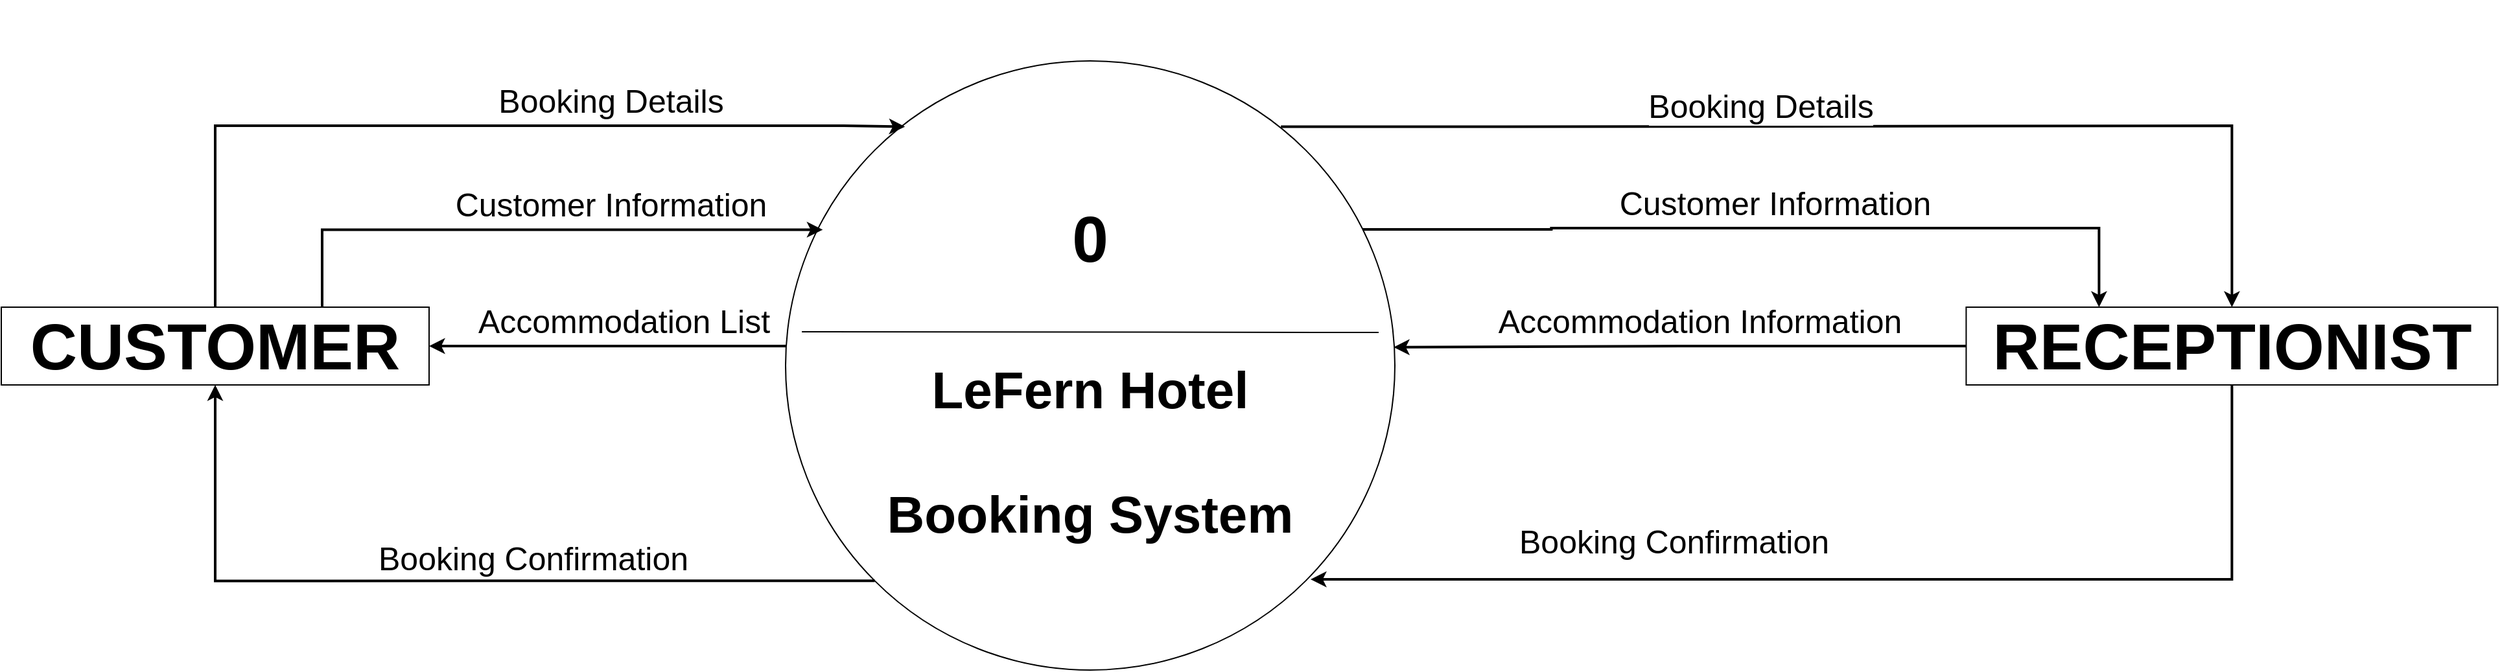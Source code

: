 <mxfile version="28.0.6">
  <diagram name="Page-1" id="ZS5uqBq5FHEG185RZTOK">
    <mxGraphModel dx="3730" dy="1458" grid="1" gridSize="10" guides="1" tooltips="1" connect="1" arrows="1" fold="1" page="1" pageScale="1" pageWidth="1400" pageHeight="850" math="0" shadow="0">
      <root>
        <mxCell id="0" />
        <mxCell id="1" parent="0" />
        <mxCell id="YE8lJ47Qktl7o4QcjA-D-14" value="" style="group" vertex="1" connectable="0" parent="1">
          <mxGeometry x="490" y="193" width="530" height="463.57" as="geometry" />
        </mxCell>
        <mxCell id="YE8lJ47Qktl7o4QcjA-D-16" value="" style="group" vertex="1" connectable="0" parent="YE8lJ47Qktl7o4QcjA-D-14">
          <mxGeometry y="-50" width="530" height="470" as="geometry" />
        </mxCell>
        <mxCell id="YE8lJ47Qktl7o4QcjA-D-19" value="" style="group" vertex="1" connectable="0" parent="YE8lJ47Qktl7o4QcjA-D-16">
          <mxGeometry x="-25" y="47" width="470" height="470" as="geometry" />
        </mxCell>
        <mxCell id="YE8lJ47Qktl7o4QcjA-D-1" value="" style="ellipse;whiteSpace=wrap;html=1;aspect=fixed;" vertex="1" parent="YE8lJ47Qktl7o4QcjA-D-19">
          <mxGeometry width="470" height="470" as="geometry" />
        </mxCell>
        <mxCell id="YE8lJ47Qktl7o4QcjA-D-2" value="" style="endArrow=none;html=1;rounded=0;entryX=0.958;entryY=0.311;entryDx=0;entryDy=0;entryPerimeter=0;" edge="1" parent="YE8lJ47Qktl7o4QcjA-D-19">
          <mxGeometry width="50" height="50" relative="1" as="geometry">
            <mxPoint x="12.53" y="209" as="sourcePoint" />
            <mxPoint x="457.473" y="209.498" as="targetPoint" />
          </mxGeometry>
        </mxCell>
        <mxCell id="YE8lJ47Qktl7o4QcjA-D-4" value="&lt;font style=&quot;font-size: 50px;&quot;&gt;0&lt;/font&gt;" style="text;html=1;align=center;verticalAlign=middle;whiteSpace=wrap;rounded=0;fontStyle=1" vertex="1" parent="YE8lJ47Qktl7o4QcjA-D-19">
          <mxGeometry x="210" y="127" width="50" height="20" as="geometry" />
        </mxCell>
        <mxCell id="YE8lJ47Qktl7o4QcjA-D-5" value="&lt;font style=&quot;font-size: 40px;&quot;&gt;&lt;b style=&quot;&quot;&gt;LeFern Hotel&lt;br&gt;&lt;br&gt;&lt;/b&gt;&lt;/font&gt;&lt;div&gt;&lt;font style=&quot;font-size: 40px;&quot;&gt;&lt;b style=&quot;&quot;&gt;Booking System&lt;/b&gt;&lt;/font&gt;&lt;/div&gt;" style="text;html=1;align=center;verticalAlign=middle;whiteSpace=wrap;rounded=0;" vertex="1" parent="YE8lJ47Qktl7o4QcjA-D-19">
          <mxGeometry x="41.25" y="237" width="387.5" height="127" as="geometry" />
        </mxCell>
        <mxCell id="YE8lJ47Qktl7o4QcjA-D-21" style="edgeStyle=orthogonalEdgeStyle;rounded=0;orthogonalLoop=1;jettySize=auto;html=1;exitX=0.75;exitY=0;exitDx=0;exitDy=0;strokeWidth=2;entryX=0.061;entryY=0.277;entryDx=0;entryDy=0;entryPerimeter=0;" edge="1" parent="1" source="YE8lJ47Qktl7o4QcjA-D-17" target="YE8lJ47Qktl7o4QcjA-D-1">
          <mxGeometry relative="1" as="geometry">
            <mxPoint x="480" y="350" as="targetPoint" />
            <Array as="points">
              <mxPoint x="108" y="320" />
            </Array>
          </mxGeometry>
        </mxCell>
        <mxCell id="YE8lJ47Qktl7o4QcjA-D-22" value="&lt;font style=&quot;font-size: 25px;&quot;&gt;Customer Information&lt;/font&gt;" style="edgeLabel;html=1;align=center;verticalAlign=middle;resizable=0;points=[];" vertex="1" connectable="0" parent="YE8lJ47Qktl7o4QcjA-D-21">
          <mxGeometry x="0.439" y="-4" relative="1" as="geometry">
            <mxPoint x="-39" y="-24" as="offset" />
          </mxGeometry>
        </mxCell>
        <mxCell id="YE8lJ47Qktl7o4QcjA-D-23" style="edgeStyle=orthogonalEdgeStyle;rounded=0;orthogonalLoop=1;jettySize=auto;html=1;exitX=0.5;exitY=0;exitDx=0;exitDy=0;strokeWidth=2;entryX=0.196;entryY=0.108;entryDx=0;entryDy=0;entryPerimeter=0;" edge="1" parent="1" source="YE8lJ47Qktl7o4QcjA-D-17" target="YE8lJ47Qktl7o4QcjA-D-1">
          <mxGeometry relative="1" as="geometry">
            <mxPoint x="510" y="280" as="targetPoint" />
            <Array as="points">
              <mxPoint x="25" y="240" />
              <mxPoint x="510" y="240" />
            </Array>
          </mxGeometry>
        </mxCell>
        <mxCell id="YE8lJ47Qktl7o4QcjA-D-17" value="&lt;b&gt;&lt;font style=&quot;font-size: 50px;&quot;&gt;CUSTOMER&lt;/font&gt;&lt;/b&gt;" style="rounded=0;whiteSpace=wrap;html=1;" vertex="1" parent="1">
          <mxGeometry x="-140" y="380" width="330" height="60" as="geometry" />
        </mxCell>
        <mxCell id="YE8lJ47Qktl7o4QcjA-D-34" style="edgeStyle=orthogonalEdgeStyle;rounded=0;orthogonalLoop=1;jettySize=auto;html=1;exitX=0.5;exitY=1;exitDx=0;exitDy=0;strokeWidth=2;" edge="1" parent="1" source="YE8lJ47Qktl7o4QcjA-D-20">
          <mxGeometry relative="1" as="geometry">
            <mxPoint x="870" y="590" as="targetPoint" />
            <Array as="points">
              <mxPoint x="1581" y="590" />
              <mxPoint x="916" y="590" />
            </Array>
          </mxGeometry>
        </mxCell>
        <mxCell id="YE8lJ47Qktl7o4QcjA-D-20" value="&lt;b&gt;&lt;font style=&quot;font-size: 50px;&quot;&gt;RECEPTIONIST&lt;/font&gt;&lt;/b&gt;" style="rounded=0;whiteSpace=wrap;html=1;" vertex="1" parent="1">
          <mxGeometry x="1375.71" y="380" width="410" height="60" as="geometry" />
        </mxCell>
        <mxCell id="YE8lJ47Qktl7o4QcjA-D-24" value="&lt;font style=&quot;font-size: 25px;&quot;&gt;Booking Details&lt;/font&gt;" style="text;html=1;align=center;verticalAlign=middle;resizable=0;points=[];autosize=1;strokeColor=none;fillColor=none;" vertex="1" parent="1">
          <mxGeometry x="230" y="200" width="200" height="40" as="geometry" />
        </mxCell>
        <mxCell id="YE8lJ47Qktl7o4QcjA-D-28" style="edgeStyle=orthogonalEdgeStyle;rounded=0;orthogonalLoop=1;jettySize=auto;html=1;exitX=0.813;exitY=0.108;exitDx=0;exitDy=0;entryX=0.5;entryY=0;entryDx=0;entryDy=0;exitPerimeter=0;strokeWidth=2;" edge="1" parent="1" source="YE8lJ47Qktl7o4QcjA-D-1" target="YE8lJ47Qktl7o4QcjA-D-20">
          <mxGeometry relative="1" as="geometry">
            <mxPoint x="980" y="240.76" as="sourcePoint" />
            <Array as="points">
              <mxPoint x="1021" y="241" />
              <mxPoint x="1581" y="240" />
            </Array>
          </mxGeometry>
        </mxCell>
        <mxCell id="YE8lJ47Qktl7o4QcjA-D-29" value="&lt;font style=&quot;font-size: 25px;&quot;&gt;Booking Details&lt;/font&gt;" style="edgeLabel;html=1;align=center;verticalAlign=middle;resizable=0;points=[];" vertex="1" connectable="0" parent="YE8lJ47Qktl7o4QcjA-D-28">
          <mxGeometry x="-0.363" y="5" relative="1" as="geometry">
            <mxPoint x="92" y="-12" as="offset" />
          </mxGeometry>
        </mxCell>
        <mxCell id="YE8lJ47Qktl7o4QcjA-D-31" style="edgeStyle=orthogonalEdgeStyle;rounded=0;orthogonalLoop=1;jettySize=auto;html=1;entryX=0.25;entryY=0;entryDx=0;entryDy=0;strokeWidth=2;" edge="1" parent="1" target="YE8lJ47Qktl7o4QcjA-D-20">
          <mxGeometry relative="1" as="geometry">
            <mxPoint x="910" y="320" as="sourcePoint" />
            <Array as="points">
              <mxPoint x="1055.71" y="319" />
              <mxPoint x="1477.71" y="320" />
            </Array>
          </mxGeometry>
        </mxCell>
        <mxCell id="YE8lJ47Qktl7o4QcjA-D-32" value="&lt;font style=&quot;font-size: 25px;&quot;&gt;Customer Information&lt;/font&gt;" style="edgeLabel;html=1;align=center;verticalAlign=middle;resizable=0;points=[];" vertex="1" connectable="0" parent="YE8lJ47Qktl7o4QcjA-D-31">
          <mxGeometry x="-0.183" y="3" relative="1" as="geometry">
            <mxPoint x="61" y="-17" as="offset" />
          </mxGeometry>
        </mxCell>
        <mxCell id="YE8lJ47Qktl7o4QcjA-D-35" value="&lt;font style=&quot;font-size: 25px;&quot;&gt;Booking Confirmation&lt;/font&gt;" style="text;html=1;align=center;verticalAlign=middle;resizable=0;points=[];autosize=1;strokeColor=none;fillColor=none;" vertex="1" parent="1">
          <mxGeometry x="1020" y="540" width="260" height="40" as="geometry" />
        </mxCell>
        <mxCell id="YE8lJ47Qktl7o4QcjA-D-36" style="edgeStyle=orthogonalEdgeStyle;rounded=0;orthogonalLoop=1;jettySize=auto;html=1;exitX=0;exitY=1;exitDx=0;exitDy=0;entryX=0.5;entryY=1;entryDx=0;entryDy=0;strokeWidth=2;" edge="1" parent="1" source="YE8lJ47Qktl7o4QcjA-D-1" target="YE8lJ47Qktl7o4QcjA-D-17">
          <mxGeometry relative="1" as="geometry" />
        </mxCell>
        <mxCell id="YE8lJ47Qktl7o4QcjA-D-37" value="&lt;font style=&quot;font-size: 25px;&quot;&gt;Booking Confirmation&lt;/font&gt;" style="text;html=1;align=center;verticalAlign=middle;resizable=0;points=[];autosize=1;strokeColor=none;fillColor=none;" vertex="1" parent="1">
          <mxGeometry x="140" y="553" width="260" height="40" as="geometry" />
        </mxCell>
        <mxCell id="YE8lJ47Qktl7o4QcjA-D-43" style="edgeStyle=orthogonalEdgeStyle;rounded=0;orthogonalLoop=1;jettySize=auto;html=1;entryX=0.998;entryY=0.47;entryDx=0;entryDy=0;entryPerimeter=0;strokeWidth=2;" edge="1" parent="1" source="YE8lJ47Qktl7o4QcjA-D-20" target="YE8lJ47Qktl7o4QcjA-D-1">
          <mxGeometry relative="1" as="geometry">
            <mxPoint x="1071.18" y="410.43" as="targetPoint" />
          </mxGeometry>
        </mxCell>
        <mxCell id="YE8lJ47Qktl7o4QcjA-D-44" style="edgeStyle=orthogonalEdgeStyle;rounded=0;orthogonalLoop=1;jettySize=auto;html=1;entryX=1;entryY=0.5;entryDx=0;entryDy=0;strokeWidth=2;" edge="1" parent="1" source="YE8lJ47Qktl7o4QcjA-D-1" target="YE8lJ47Qktl7o4QcjA-D-17">
          <mxGeometry relative="1" as="geometry">
            <Array as="points">
              <mxPoint x="390" y="410" />
              <mxPoint x="390" y="410" />
            </Array>
          </mxGeometry>
        </mxCell>
        <mxCell id="YE8lJ47Qktl7o4QcjA-D-45" value="&lt;font style=&quot;font-size: 25px;&quot;&gt;Accommodation Information&lt;/font&gt;" style="edgeLabel;html=1;align=center;verticalAlign=middle;resizable=0;points=[];" vertex="1" connectable="0" parent="1">
          <mxGeometry x="1170" y="390" as="geometry" />
        </mxCell>
        <mxCell id="YE8lJ47Qktl7o4QcjA-D-46" value="&lt;font style=&quot;font-size: 25px;&quot;&gt;Accommodation List&lt;/font&gt;" style="edgeLabel;html=1;align=center;verticalAlign=middle;resizable=0;points=[];" vertex="1" connectable="0" parent="1">
          <mxGeometry x="340" y="390" as="geometry" />
        </mxCell>
      </root>
    </mxGraphModel>
  </diagram>
</mxfile>
